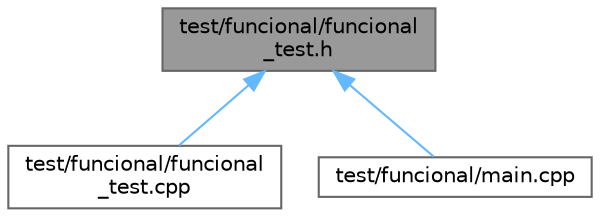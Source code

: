 digraph "test/funcional/funcional_test.h"
{
 // LATEX_PDF_SIZE
  bgcolor="transparent";
  edge [fontname=Helvetica,fontsize=10,labelfontname=Helvetica,labelfontsize=10];
  node [fontname=Helvetica,fontsize=10,shape=box,height=0.2,width=0.4];
  Node1 [id="Node000001",label="test/funcional/funcional\l_test.h",height=0.2,width=0.4,color="gray40", fillcolor="grey60", style="filled", fontcolor="black",tooltip=" "];
  Node1 -> Node2 [id="edge1_Node000001_Node000002",dir="back",color="steelblue1",style="solid",tooltip=" "];
  Node2 [id="Node000002",label="test/funcional/funcional\l_test.cpp",height=0.2,width=0.4,color="grey40", fillcolor="white", style="filled",URL="$funcional__test_8cpp.html",tooltip=" "];
  Node1 -> Node3 [id="edge2_Node000001_Node000003",dir="back",color="steelblue1",style="solid",tooltip=" "];
  Node3 [id="Node000003",label="test/funcional/main.cpp",height=0.2,width=0.4,color="grey40", fillcolor="white", style="filled",URL="$test_2funcional_2main_8cpp.html",tooltip=" "];
}
